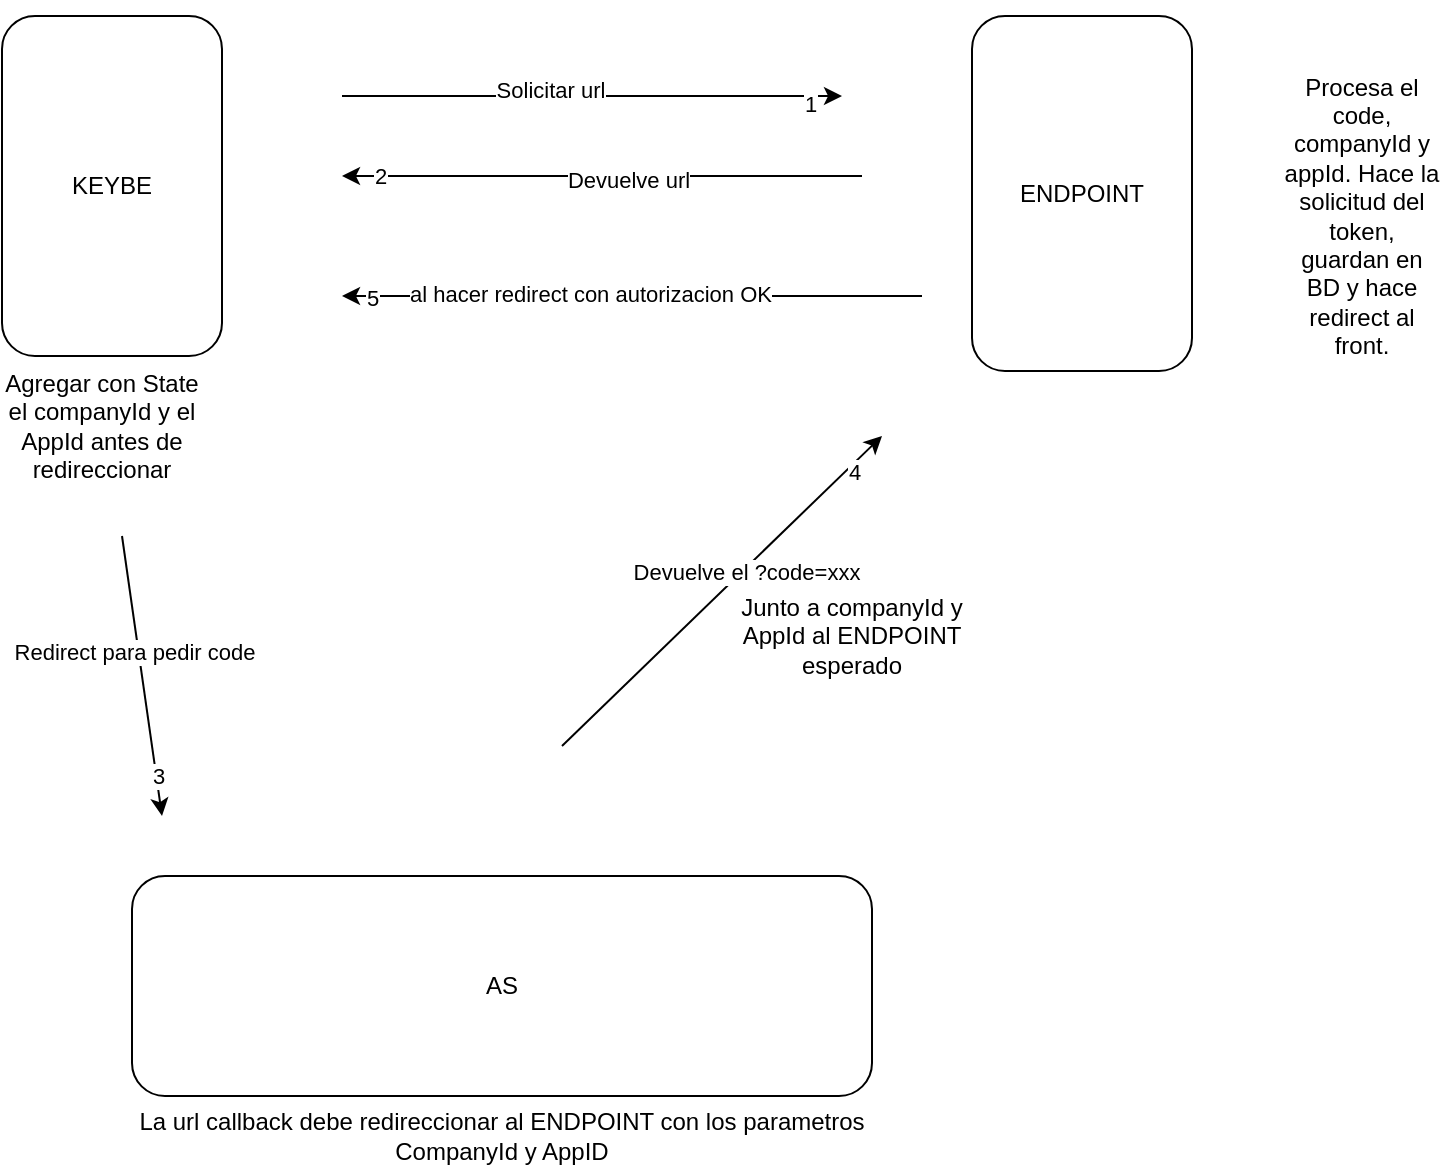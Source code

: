 <mxfile version="13.7.9" type="github">
  <diagram id="5Wj10sws5b69bl1W-5qt" name="Page-1">
    <mxGraphModel dx="1038" dy="512" grid="1" gridSize="10" guides="1" tooltips="1" connect="1" arrows="1" fold="1" page="1" pageScale="1" pageWidth="850" pageHeight="1100" math="0" shadow="0">
      <root>
        <mxCell id="0" />
        <mxCell id="1" parent="0" />
        <mxCell id="MZBl_Tk176kQ21L1o13z-3" value="ENDPOINT" style="rounded=1;whiteSpace=wrap;html=1;" vertex="1" parent="1">
          <mxGeometry x="535" y="80" width="110" height="177.5" as="geometry" />
        </mxCell>
        <mxCell id="MZBl_Tk176kQ21L1o13z-18" style="edgeStyle=orthogonalEdgeStyle;rounded=0;orthogonalLoop=1;jettySize=auto;html=1;" edge="1" parent="1">
          <mxGeometry relative="1" as="geometry">
            <mxPoint x="110" y="100" as="targetPoint" />
            <mxPoint x="110" y="80" as="sourcePoint" />
          </mxGeometry>
        </mxCell>
        <mxCell id="MZBl_Tk176kQ21L1o13z-6" value="" style="endArrow=classic;html=1;" edge="1" parent="1">
          <mxGeometry width="50" height="50" relative="1" as="geometry">
            <mxPoint x="220" y="120" as="sourcePoint" />
            <mxPoint x="470" y="120" as="targetPoint" />
          </mxGeometry>
        </mxCell>
        <mxCell id="MZBl_Tk176kQ21L1o13z-10" value="Solicitar url" style="edgeLabel;html=1;align=center;verticalAlign=middle;resizable=0;points=[];" vertex="1" connectable="0" parent="MZBl_Tk176kQ21L1o13z-6">
          <mxGeometry x="-0.168" y="3" relative="1" as="geometry">
            <mxPoint as="offset" />
          </mxGeometry>
        </mxCell>
        <mxCell id="MZBl_Tk176kQ21L1o13z-30" value="1" style="edgeLabel;html=1;align=center;verticalAlign=middle;resizable=0;points=[];" vertex="1" connectable="0" parent="MZBl_Tk176kQ21L1o13z-6">
          <mxGeometry x="0.872" y="-4" relative="1" as="geometry">
            <mxPoint as="offset" />
          </mxGeometry>
        </mxCell>
        <mxCell id="MZBl_Tk176kQ21L1o13z-8" value="" style="endArrow=classic;html=1;" edge="1" parent="1">
          <mxGeometry width="50" height="50" relative="1" as="geometry">
            <mxPoint x="480" y="160" as="sourcePoint" />
            <mxPoint x="220" y="160" as="targetPoint" />
          </mxGeometry>
        </mxCell>
        <mxCell id="MZBl_Tk176kQ21L1o13z-9" value="Devuelve url" style="edgeLabel;html=1;align=center;verticalAlign=middle;resizable=0;points=[];" vertex="1" connectable="0" parent="MZBl_Tk176kQ21L1o13z-8">
          <mxGeometry x="-0.1" y="2" relative="1" as="geometry">
            <mxPoint as="offset" />
          </mxGeometry>
        </mxCell>
        <mxCell id="MZBl_Tk176kQ21L1o13z-31" value="2" style="edgeLabel;html=1;align=center;verticalAlign=middle;resizable=0;points=[];" vertex="1" connectable="0" parent="MZBl_Tk176kQ21L1o13z-8">
          <mxGeometry x="0.854" relative="1" as="geometry">
            <mxPoint as="offset" />
          </mxGeometry>
        </mxCell>
        <mxCell id="MZBl_Tk176kQ21L1o13z-12" value="KEYBE" style="rounded=1;whiteSpace=wrap;html=1;" vertex="1" parent="1">
          <mxGeometry x="50" y="80" width="110" height="170" as="geometry" />
        </mxCell>
        <mxCell id="MZBl_Tk176kQ21L1o13z-13" value="AS" style="rounded=1;whiteSpace=wrap;html=1;" vertex="1" parent="1">
          <mxGeometry x="115" y="510" width="370" height="110" as="geometry" />
        </mxCell>
        <mxCell id="MZBl_Tk176kQ21L1o13z-14" value="" style="endArrow=classic;html=1;" edge="1" parent="1">
          <mxGeometry width="50" height="50" relative="1" as="geometry">
            <mxPoint x="110" y="340" as="sourcePoint" />
            <mxPoint x="130" y="480" as="targetPoint" />
          </mxGeometry>
        </mxCell>
        <mxCell id="MZBl_Tk176kQ21L1o13z-15" value="Redirect para pedir code" style="edgeLabel;html=1;align=center;verticalAlign=middle;resizable=0;points=[];" vertex="1" connectable="0" parent="MZBl_Tk176kQ21L1o13z-14">
          <mxGeometry x="-0.182" y="-1" relative="1" as="geometry">
            <mxPoint x="-1" as="offset" />
          </mxGeometry>
        </mxCell>
        <mxCell id="MZBl_Tk176kQ21L1o13z-32" value="3" style="edgeLabel;html=1;align=center;verticalAlign=middle;resizable=0;points=[];" vertex="1" connectable="0" parent="MZBl_Tk176kQ21L1o13z-14">
          <mxGeometry x="0.716" y="1" relative="1" as="geometry">
            <mxPoint as="offset" />
          </mxGeometry>
        </mxCell>
        <mxCell id="MZBl_Tk176kQ21L1o13z-16" value="" style="endArrow=classic;html=1;" edge="1" parent="1">
          <mxGeometry width="50" height="50" relative="1" as="geometry">
            <mxPoint x="330" y="445" as="sourcePoint" />
            <mxPoint x="490" y="290" as="targetPoint" />
          </mxGeometry>
        </mxCell>
        <mxCell id="MZBl_Tk176kQ21L1o13z-17" value="Devuelve el ?code=xxx" style="edgeLabel;html=1;align=center;verticalAlign=middle;resizable=0;points=[];" vertex="1" connectable="0" parent="MZBl_Tk176kQ21L1o13z-16">
          <mxGeometry x="0.137" y="-1" relative="1" as="geometry">
            <mxPoint as="offset" />
          </mxGeometry>
        </mxCell>
        <mxCell id="MZBl_Tk176kQ21L1o13z-33" value="4" style="edgeLabel;html=1;align=center;verticalAlign=middle;resizable=0;points=[];" vertex="1" connectable="0" parent="MZBl_Tk176kQ21L1o13z-16">
          <mxGeometry x="0.797" y="-3" relative="1" as="geometry">
            <mxPoint as="offset" />
          </mxGeometry>
        </mxCell>
        <mxCell id="MZBl_Tk176kQ21L1o13z-19" value="Procesa el code, companyId y appId. Hace la solicitud del token, guardan en BD y hace redirect al front." style="text;html=1;strokeColor=none;fillColor=none;align=center;verticalAlign=middle;whiteSpace=wrap;rounded=0;" vertex="1" parent="1">
          <mxGeometry x="690" y="130" width="80" height="100" as="geometry" />
        </mxCell>
        <mxCell id="MZBl_Tk176kQ21L1o13z-20" value="" style="endArrow=classic;html=1;" edge="1" parent="1">
          <mxGeometry width="50" height="50" relative="1" as="geometry">
            <mxPoint x="510" y="220" as="sourcePoint" />
            <mxPoint x="220" y="220" as="targetPoint" />
          </mxGeometry>
        </mxCell>
        <mxCell id="MZBl_Tk176kQ21L1o13z-21" value="al hacer redirect con autorizacion OK" style="edgeLabel;html=1;align=center;verticalAlign=middle;resizable=0;points=[];" vertex="1" connectable="0" parent="MZBl_Tk176kQ21L1o13z-20">
          <mxGeometry x="0.145" y="-1" relative="1" as="geometry">
            <mxPoint as="offset" />
          </mxGeometry>
        </mxCell>
        <mxCell id="MZBl_Tk176kQ21L1o13z-35" value="5" style="edgeLabel;html=1;align=center;verticalAlign=middle;resizable=0;points=[];" vertex="1" connectable="0" parent="MZBl_Tk176kQ21L1o13z-20">
          <mxGeometry x="0.897" y="1" relative="1" as="geometry">
            <mxPoint as="offset" />
          </mxGeometry>
        </mxCell>
        <mxCell id="MZBl_Tk176kQ21L1o13z-23" value="La url callback debe redireccionar al ENDPOINT con los parametros CompanyId y AppID" style="text;html=1;strokeColor=none;fillColor=none;align=center;verticalAlign=middle;whiteSpace=wrap;rounded=0;" vertex="1" parent="1">
          <mxGeometry x="110" y="630" width="380" height="20" as="geometry" />
        </mxCell>
        <mxCell id="MZBl_Tk176kQ21L1o13z-25" value="Agregar con State el companyId y el AppId antes de redireccionar" style="text;html=1;strokeColor=none;fillColor=none;align=center;verticalAlign=middle;whiteSpace=wrap;rounded=0;" vertex="1" parent="1">
          <mxGeometry x="50" y="260" width="100" height="50" as="geometry" />
        </mxCell>
        <mxCell id="MZBl_Tk176kQ21L1o13z-34" value="Junto a companyId y AppId al ENDPOINT esperado" style="text;html=1;strokeColor=none;fillColor=none;align=center;verticalAlign=middle;whiteSpace=wrap;rounded=0;" vertex="1" parent="1">
          <mxGeometry x="415" y="380" width="120" height="20" as="geometry" />
        </mxCell>
      </root>
    </mxGraphModel>
  </diagram>
</mxfile>
